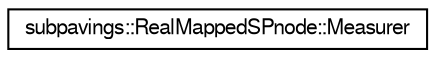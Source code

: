 digraph G
{
  edge [fontname="FreeSans",fontsize="10",labelfontname="FreeSans",labelfontsize="10"];
  node [fontname="FreeSans",fontsize="10",shape=record];
  rankdir="LR";
  Node1 [label="subpavings::RealMappedSPnode::Measurer",height=0.2,width=0.4,color="black", fillcolor="white", style="filled",URL="$classsubpavings_1_1RealMappedSPnode_1_1Measurer.shtml",tooltip="Inner interface for types measuring nodes."];
}
